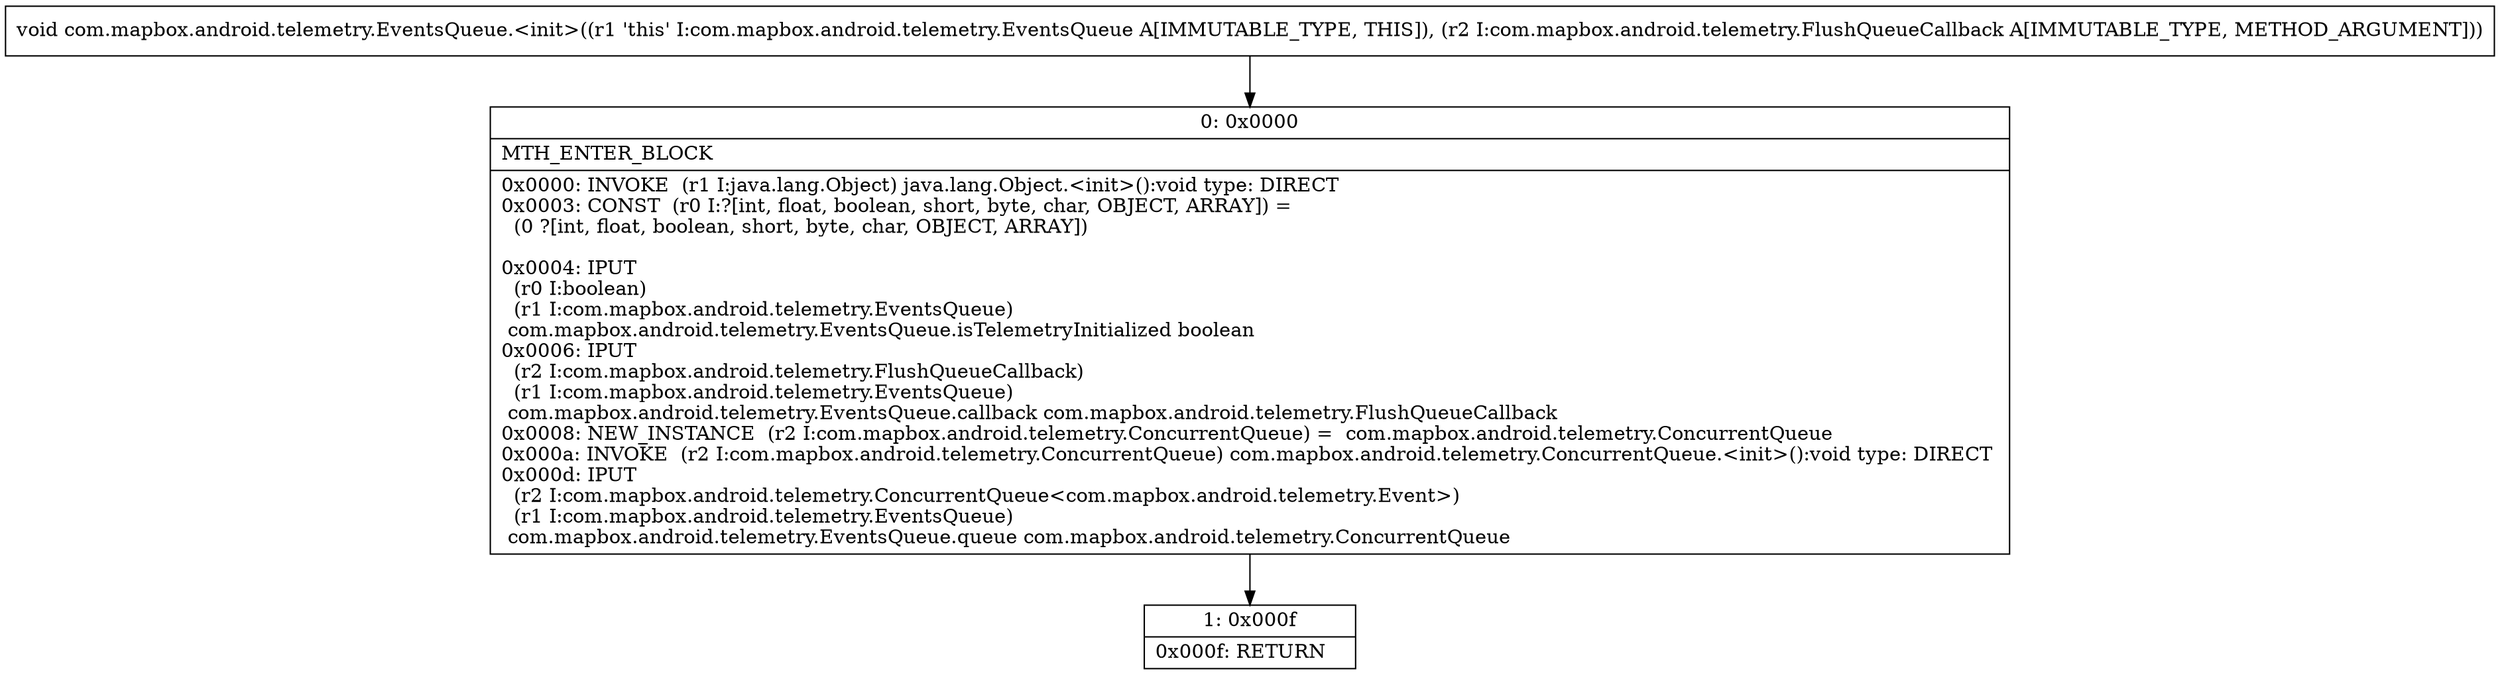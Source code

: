 digraph "CFG forcom.mapbox.android.telemetry.EventsQueue.\<init\>(Lcom\/mapbox\/android\/telemetry\/FlushQueueCallback;)V" {
Node_0 [shape=record,label="{0\:\ 0x0000|MTH_ENTER_BLOCK\l|0x0000: INVOKE  (r1 I:java.lang.Object) java.lang.Object.\<init\>():void type: DIRECT \l0x0003: CONST  (r0 I:?[int, float, boolean, short, byte, char, OBJECT, ARRAY]) = \l  (0 ?[int, float, boolean, short, byte, char, OBJECT, ARRAY])\l \l0x0004: IPUT  \l  (r0 I:boolean)\l  (r1 I:com.mapbox.android.telemetry.EventsQueue)\l com.mapbox.android.telemetry.EventsQueue.isTelemetryInitialized boolean \l0x0006: IPUT  \l  (r2 I:com.mapbox.android.telemetry.FlushQueueCallback)\l  (r1 I:com.mapbox.android.telemetry.EventsQueue)\l com.mapbox.android.telemetry.EventsQueue.callback com.mapbox.android.telemetry.FlushQueueCallback \l0x0008: NEW_INSTANCE  (r2 I:com.mapbox.android.telemetry.ConcurrentQueue) =  com.mapbox.android.telemetry.ConcurrentQueue \l0x000a: INVOKE  (r2 I:com.mapbox.android.telemetry.ConcurrentQueue) com.mapbox.android.telemetry.ConcurrentQueue.\<init\>():void type: DIRECT \l0x000d: IPUT  \l  (r2 I:com.mapbox.android.telemetry.ConcurrentQueue\<com.mapbox.android.telemetry.Event\>)\l  (r1 I:com.mapbox.android.telemetry.EventsQueue)\l com.mapbox.android.telemetry.EventsQueue.queue com.mapbox.android.telemetry.ConcurrentQueue \l}"];
Node_1 [shape=record,label="{1\:\ 0x000f|0x000f: RETURN   \l}"];
MethodNode[shape=record,label="{void com.mapbox.android.telemetry.EventsQueue.\<init\>((r1 'this' I:com.mapbox.android.telemetry.EventsQueue A[IMMUTABLE_TYPE, THIS]), (r2 I:com.mapbox.android.telemetry.FlushQueueCallback A[IMMUTABLE_TYPE, METHOD_ARGUMENT])) }"];
MethodNode -> Node_0;
Node_0 -> Node_1;
}

